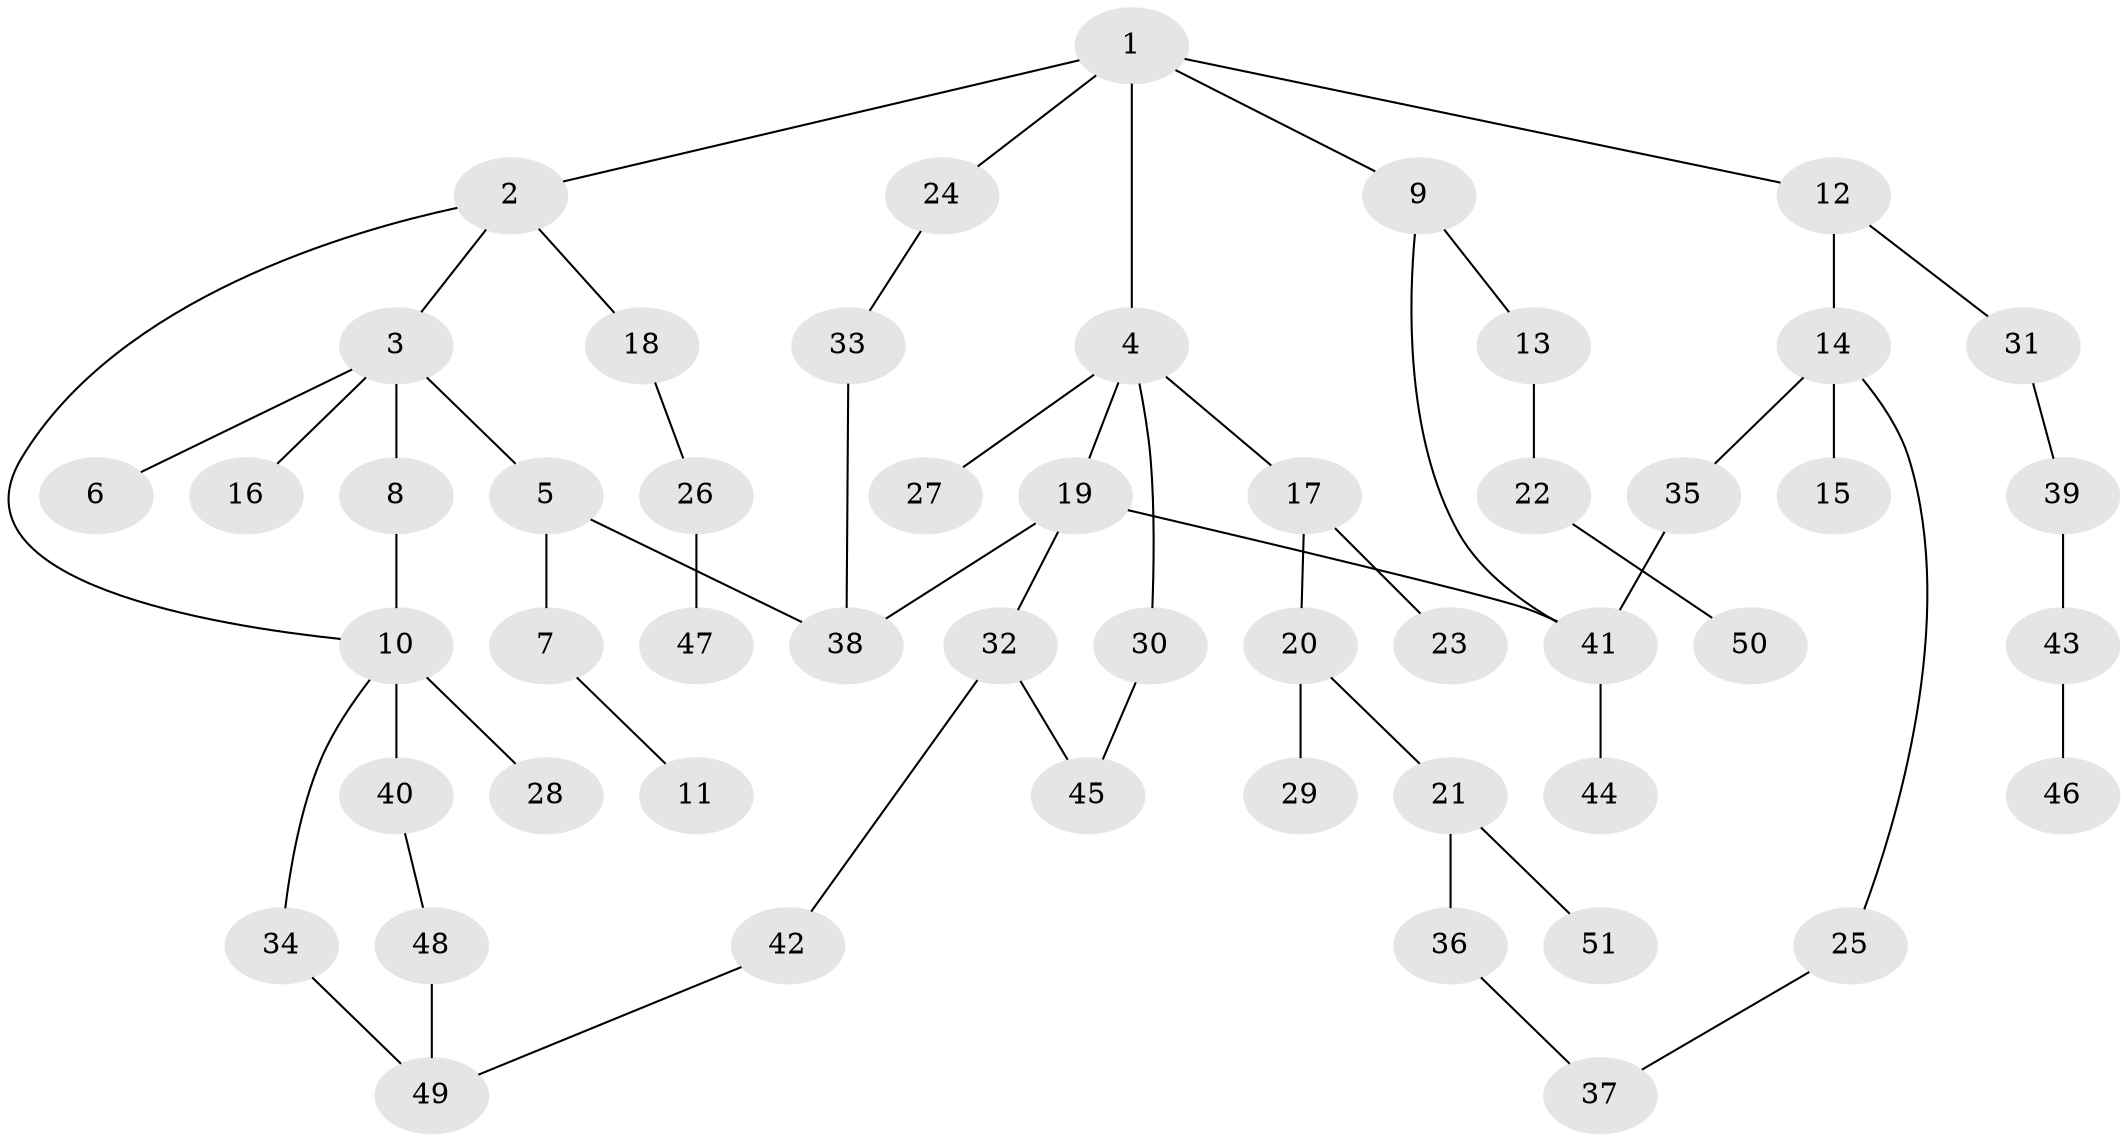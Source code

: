 // coarse degree distribution, {3: 0.23076923076923078, 1: 0.19230769230769232, 6: 0.038461538461538464, 2: 0.38461538461538464, 4: 0.11538461538461539, 5: 0.038461538461538464}
// Generated by graph-tools (version 1.1) at 2025/36/03/04/25 23:36:02]
// undirected, 51 vertices, 59 edges
graph export_dot {
  node [color=gray90,style=filled];
  1;
  2;
  3;
  4;
  5;
  6;
  7;
  8;
  9;
  10;
  11;
  12;
  13;
  14;
  15;
  16;
  17;
  18;
  19;
  20;
  21;
  22;
  23;
  24;
  25;
  26;
  27;
  28;
  29;
  30;
  31;
  32;
  33;
  34;
  35;
  36;
  37;
  38;
  39;
  40;
  41;
  42;
  43;
  44;
  45;
  46;
  47;
  48;
  49;
  50;
  51;
  1 -- 2;
  1 -- 4;
  1 -- 9;
  1 -- 12;
  1 -- 24;
  2 -- 3;
  2 -- 10;
  2 -- 18;
  3 -- 5;
  3 -- 6;
  3 -- 8;
  3 -- 16;
  4 -- 17;
  4 -- 19;
  4 -- 27;
  4 -- 30;
  5 -- 7;
  5 -- 38;
  7 -- 11;
  8 -- 10;
  9 -- 13;
  9 -- 41;
  10 -- 28;
  10 -- 34;
  10 -- 40;
  12 -- 14;
  12 -- 31;
  13 -- 22;
  14 -- 15;
  14 -- 25;
  14 -- 35;
  17 -- 20;
  17 -- 23;
  18 -- 26;
  19 -- 32;
  19 -- 41;
  19 -- 38;
  20 -- 21;
  20 -- 29;
  21 -- 36;
  21 -- 51;
  22 -- 50;
  24 -- 33;
  25 -- 37;
  26 -- 47;
  30 -- 45;
  31 -- 39;
  32 -- 42;
  32 -- 45;
  33 -- 38;
  34 -- 49;
  35 -- 41;
  36 -- 37;
  39 -- 43;
  40 -- 48;
  41 -- 44;
  42 -- 49;
  43 -- 46;
  48 -- 49;
}
